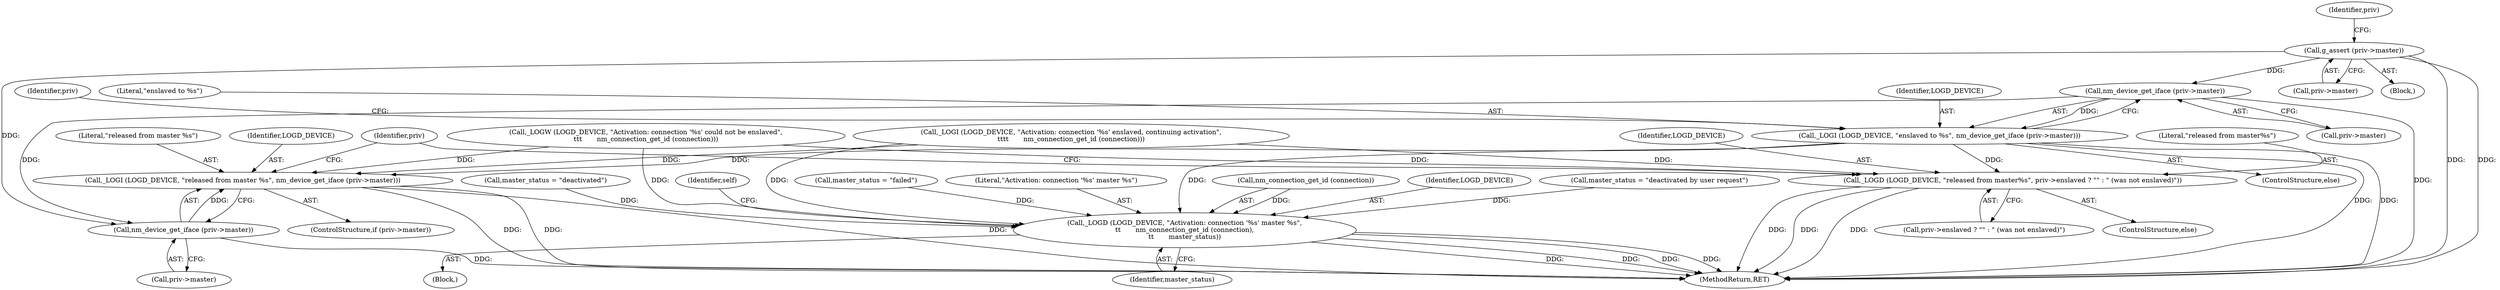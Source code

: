 digraph "0_NetworkManager_d5fc88e573fa58b93034b04d35a2454f5d28cad9@API" {
"1002361" [label="(Call,g_assert (priv->master))"];
"1002386" [label="(Call,nm_device_get_iface (priv->master))"];
"1002383" [label="(Call,_LOGI (LOGD_DEVICE, \"enslaved to %s\", nm_device_get_iface (priv->master)))"];
"1002492" [label="(Call,_LOGD (LOGD_DEVICE, \"Activation: connection '%s' master %s\",\n\t\t       nm_connection_get_id (connection),\n\t\t       master_status))"];
"1002507" [label="(Call,_LOGI (LOGD_DEVICE, \"released from master %s\", nm_device_get_iface (priv->master)))"];
"1002515" [label="(Call,_LOGD (LOGD_DEVICE, \"released from master%s\", priv->enslaved ? \"\" : \" (was not enslaved)\"))"];
"1002510" [label="(Call,nm_device_get_iface (priv->master))"];
"1002384" [label="(Identifier,LOGD_DEVICE)"];
"1002469" [label="(Call,master_status = \"failed\")"];
"1002514" [label="(ControlStructure,else)"];
"1002511" [label="(Call,priv->master)"];
"1002503" [label="(ControlStructure,if (priv->master))"];
"1002362" [label="(Call,priv->master)"];
"1002510" [label="(Call,nm_device_get_iface (priv->master))"];
"1002386" [label="(Call,nm_device_get_iface (priv->master))"];
"1002460" [label="(Block,)"];
"1002507" [label="(Call,_LOGI (LOGD_DEVICE, \"released from master %s\", nm_device_get_iface (priv->master)))"];
"1002361" [label="(Call,g_assert (priv->master))"];
"1002492" [label="(Call,_LOGD (LOGD_DEVICE, \"Activation: connection '%s' master %s\",\n\t\t       nm_connection_get_id (connection),\n\t\t       master_status))"];
"1002403" [label="(Call,_LOGW (LOGD_DEVICE, \"Activation: connection '%s' could not be enslaved\",\n\t\t\t       nm_connection_get_id (connection)))"];
"1002495" [label="(Call,nm_connection_get_id (connection))"];
"1002509" [label="(Literal,\"released from master %s\")"];
"1002493" [label="(Identifier,LOGD_DEVICE)"];
"1002518" [label="(Call,priv->enslaved ? \"\" : \" (was not enslaved)\")"];
"1002382" [label="(ControlStructure,else)"];
"1002377" [label="(Call,_LOGI (LOGD_DEVICE, \"Activation: connection '%s' enslaved, continuing activation\",\n\t\t\t\t       nm_connection_get_id (connection)))"];
"1002481" [label="(Call,master_status = \"deactivated by user request\")"];
"1002368" [label="(Identifier,priv)"];
"1002516" [label="(Identifier,LOGD_DEVICE)"];
"1002392" [label="(Identifier,priv)"];
"1002489" [label="(Call,master_status = \"deactivated\")"];
"1002508" [label="(Identifier,LOGD_DEVICE)"];
"1002342" [label="(Block,)"];
"1002497" [label="(Identifier,master_status)"];
"1002385" [label="(Literal,\"enslaved to %s\")"];
"1002383" [label="(Call,_LOGI (LOGD_DEVICE, \"enslaved to %s\", nm_device_get_iface (priv->master)))"];
"1002515" [label="(Call,_LOGD (LOGD_DEVICE, \"released from master%s\", priv->enslaved ? \"\" : \" (was not enslaved)\"))"];
"1007368" [label="(MethodReturn,RET)"];
"1002517" [label="(Literal,\"released from master%s\")"];
"1002499" [label="(Identifier,self)"];
"1002526" [label="(Identifier,priv)"];
"1002387" [label="(Call,priv->master)"];
"1002494" [label="(Literal,\"Activation: connection '%s' master %s\")"];
"1002361" -> "1002342"  [label="AST: "];
"1002361" -> "1002362"  [label="CFG: "];
"1002362" -> "1002361"  [label="AST: "];
"1002368" -> "1002361"  [label="CFG: "];
"1002361" -> "1007368"  [label="DDG: "];
"1002361" -> "1007368"  [label="DDG: "];
"1002361" -> "1002386"  [label="DDG: "];
"1002361" -> "1002510"  [label="DDG: "];
"1002386" -> "1002383"  [label="AST: "];
"1002386" -> "1002387"  [label="CFG: "];
"1002387" -> "1002386"  [label="AST: "];
"1002383" -> "1002386"  [label="CFG: "];
"1002386" -> "1007368"  [label="DDG: "];
"1002386" -> "1002383"  [label="DDG: "];
"1002386" -> "1002510"  [label="DDG: "];
"1002383" -> "1002382"  [label="AST: "];
"1002384" -> "1002383"  [label="AST: "];
"1002385" -> "1002383"  [label="AST: "];
"1002392" -> "1002383"  [label="CFG: "];
"1002383" -> "1007368"  [label="DDG: "];
"1002383" -> "1007368"  [label="DDG: "];
"1002383" -> "1002492"  [label="DDG: "];
"1002383" -> "1002507"  [label="DDG: "];
"1002383" -> "1002515"  [label="DDG: "];
"1002492" -> "1002460"  [label="AST: "];
"1002492" -> "1002497"  [label="CFG: "];
"1002493" -> "1002492"  [label="AST: "];
"1002494" -> "1002492"  [label="AST: "];
"1002495" -> "1002492"  [label="AST: "];
"1002497" -> "1002492"  [label="AST: "];
"1002499" -> "1002492"  [label="CFG: "];
"1002492" -> "1007368"  [label="DDG: "];
"1002492" -> "1007368"  [label="DDG: "];
"1002492" -> "1007368"  [label="DDG: "];
"1002492" -> "1007368"  [label="DDG: "];
"1002403" -> "1002492"  [label="DDG: "];
"1002377" -> "1002492"  [label="DDG: "];
"1002495" -> "1002492"  [label="DDG: "];
"1002469" -> "1002492"  [label="DDG: "];
"1002481" -> "1002492"  [label="DDG: "];
"1002489" -> "1002492"  [label="DDG: "];
"1002507" -> "1002503"  [label="AST: "];
"1002507" -> "1002510"  [label="CFG: "];
"1002508" -> "1002507"  [label="AST: "];
"1002509" -> "1002507"  [label="AST: "];
"1002510" -> "1002507"  [label="AST: "];
"1002526" -> "1002507"  [label="CFG: "];
"1002507" -> "1007368"  [label="DDG: "];
"1002507" -> "1007368"  [label="DDG: "];
"1002507" -> "1007368"  [label="DDG: "];
"1002403" -> "1002507"  [label="DDG: "];
"1002377" -> "1002507"  [label="DDG: "];
"1002510" -> "1002507"  [label="DDG: "];
"1002515" -> "1002514"  [label="AST: "];
"1002515" -> "1002518"  [label="CFG: "];
"1002516" -> "1002515"  [label="AST: "];
"1002517" -> "1002515"  [label="AST: "];
"1002518" -> "1002515"  [label="AST: "];
"1002526" -> "1002515"  [label="CFG: "];
"1002515" -> "1007368"  [label="DDG: "];
"1002515" -> "1007368"  [label="DDG: "];
"1002515" -> "1007368"  [label="DDG: "];
"1002403" -> "1002515"  [label="DDG: "];
"1002377" -> "1002515"  [label="DDG: "];
"1002510" -> "1002511"  [label="CFG: "];
"1002511" -> "1002510"  [label="AST: "];
"1002510" -> "1007368"  [label="DDG: "];
}

